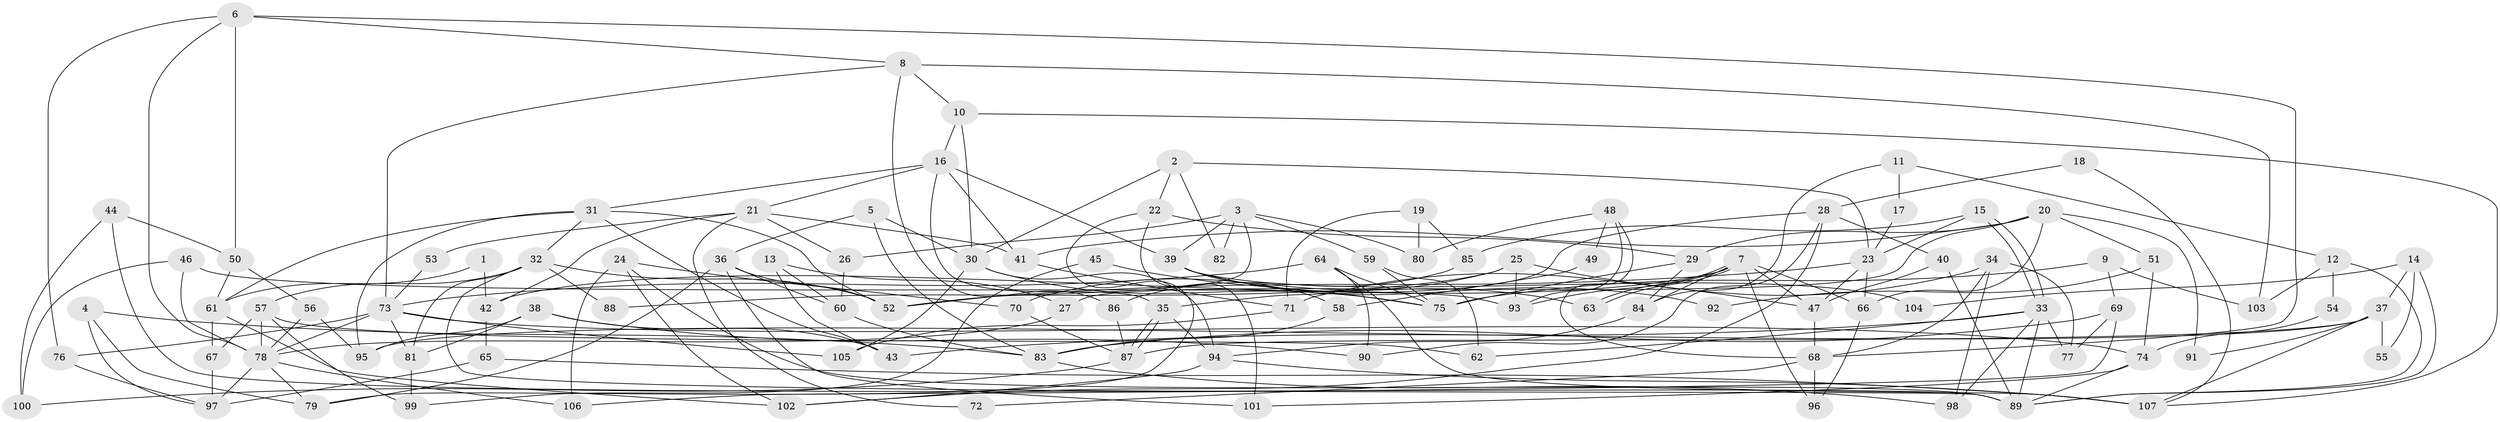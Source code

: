 // coarse degree distribution, {7: 0.07547169811320754, 6: 0.05660377358490566, 10: 0.03773584905660377, 3: 0.32075471698113206, 2: 0.1509433962264151, 4: 0.1320754716981132, 5: 0.09433962264150944, 9: 0.03773584905660377, 8: 0.05660377358490566, 11: 0.03773584905660377}
// Generated by graph-tools (version 1.1) at 2025/53/03/04/25 21:53:31]
// undirected, 107 vertices, 214 edges
graph export_dot {
graph [start="1"]
  node [color=gray90,style=filled];
  1;
  2;
  3;
  4;
  5;
  6;
  7;
  8;
  9;
  10;
  11;
  12;
  13;
  14;
  15;
  16;
  17;
  18;
  19;
  20;
  21;
  22;
  23;
  24;
  25;
  26;
  27;
  28;
  29;
  30;
  31;
  32;
  33;
  34;
  35;
  36;
  37;
  38;
  39;
  40;
  41;
  42;
  43;
  44;
  45;
  46;
  47;
  48;
  49;
  50;
  51;
  52;
  53;
  54;
  55;
  56;
  57;
  58;
  59;
  60;
  61;
  62;
  63;
  64;
  65;
  66;
  67;
  68;
  69;
  70;
  71;
  72;
  73;
  74;
  75;
  76;
  77;
  78;
  79;
  80;
  81;
  82;
  83;
  84;
  85;
  86;
  87;
  88;
  89;
  90;
  91;
  92;
  93;
  94;
  95;
  96;
  97;
  98;
  99;
  100;
  101;
  102;
  103;
  104;
  105;
  106;
  107;
  1 -- 42;
  1 -- 61;
  2 -- 30;
  2 -- 22;
  2 -- 23;
  2 -- 82;
  3 -- 59;
  3 -- 52;
  3 -- 26;
  3 -- 39;
  3 -- 80;
  3 -- 82;
  4 -- 97;
  4 -- 79;
  4 -- 83;
  5 -- 30;
  5 -- 83;
  5 -- 36;
  6 -- 8;
  6 -- 68;
  6 -- 50;
  6 -- 76;
  6 -- 78;
  7 -- 63;
  7 -- 63;
  7 -- 96;
  7 -- 42;
  7 -- 47;
  7 -- 66;
  7 -- 84;
  7 -- 93;
  8 -- 10;
  8 -- 86;
  8 -- 73;
  8 -- 103;
  9 -- 75;
  9 -- 69;
  9 -- 103;
  10 -- 107;
  10 -- 16;
  10 -- 30;
  11 -- 84;
  11 -- 12;
  11 -- 17;
  12 -- 103;
  12 -- 89;
  12 -- 54;
  13 -- 27;
  13 -- 43;
  13 -- 60;
  14 -- 89;
  14 -- 37;
  14 -- 55;
  14 -- 104;
  15 -- 33;
  15 -- 33;
  15 -- 23;
  15 -- 85;
  16 -- 31;
  16 -- 41;
  16 -- 21;
  16 -- 35;
  16 -- 39;
  17 -- 23;
  18 -- 28;
  18 -- 107;
  19 -- 80;
  19 -- 71;
  19 -- 85;
  20 -- 66;
  20 -- 29;
  20 -- 27;
  20 -- 41;
  20 -- 51;
  20 -- 91;
  21 -- 26;
  21 -- 41;
  21 -- 42;
  21 -- 53;
  21 -- 72;
  22 -- 79;
  22 -- 101;
  22 -- 29;
  23 -- 52;
  23 -- 47;
  23 -- 66;
  24 -- 89;
  24 -- 102;
  24 -- 70;
  24 -- 106;
  25 -- 47;
  25 -- 93;
  25 -- 70;
  25 -- 88;
  26 -- 60;
  27 -- 78;
  28 -- 35;
  28 -- 40;
  28 -- 90;
  28 -- 102;
  29 -- 75;
  29 -- 84;
  30 -- 94;
  30 -- 75;
  30 -- 105;
  31 -- 61;
  31 -- 32;
  31 -- 43;
  31 -- 52;
  31 -- 95;
  32 -- 81;
  32 -- 57;
  32 -- 52;
  32 -- 88;
  32 -- 89;
  33 -- 43;
  33 -- 62;
  33 -- 77;
  33 -- 89;
  33 -- 98;
  34 -- 98;
  34 -- 71;
  34 -- 68;
  34 -- 77;
  35 -- 87;
  35 -- 87;
  35 -- 94;
  36 -- 52;
  36 -- 60;
  36 -- 79;
  36 -- 101;
  37 -- 107;
  37 -- 87;
  37 -- 55;
  37 -- 91;
  37 -- 95;
  38 -- 95;
  38 -- 90;
  38 -- 43;
  38 -- 81;
  39 -- 58;
  39 -- 63;
  39 -- 92;
  39 -- 104;
  40 -- 89;
  40 -- 47;
  41 -- 71;
  42 -- 65;
  44 -- 89;
  44 -- 50;
  44 -- 100;
  45 -- 99;
  45 -- 75;
  46 -- 78;
  46 -- 100;
  46 -- 93;
  47 -- 68;
  48 -- 93;
  48 -- 68;
  48 -- 49;
  48 -- 80;
  49 -- 58;
  50 -- 56;
  50 -- 61;
  51 -- 74;
  51 -- 92;
  53 -- 73;
  54 -- 74;
  56 -- 78;
  56 -- 95;
  57 -- 67;
  57 -- 78;
  57 -- 62;
  57 -- 99;
  58 -- 83;
  59 -- 75;
  59 -- 62;
  60 -- 83;
  61 -- 102;
  61 -- 67;
  64 -- 73;
  64 -- 107;
  64 -- 75;
  64 -- 90;
  65 -- 97;
  65 -- 107;
  66 -- 96;
  67 -- 97;
  68 -- 72;
  68 -- 96;
  69 -- 83;
  69 -- 77;
  69 -- 106;
  70 -- 87;
  71 -- 105;
  73 -- 78;
  73 -- 74;
  73 -- 76;
  73 -- 81;
  73 -- 105;
  74 -- 89;
  74 -- 101;
  76 -- 97;
  78 -- 106;
  78 -- 79;
  78 -- 97;
  81 -- 99;
  83 -- 98;
  84 -- 94;
  85 -- 86;
  86 -- 87;
  87 -- 100;
  94 -- 102;
  94 -- 107;
}
